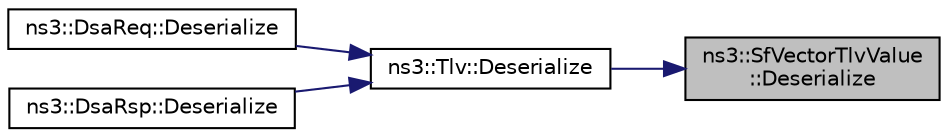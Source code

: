 digraph "ns3::SfVectorTlvValue::Deserialize"
{
 // LATEX_PDF_SIZE
  edge [fontname="Helvetica",fontsize="10",labelfontname="Helvetica",labelfontsize="10"];
  node [fontname="Helvetica",fontsize="10",shape=record];
  rankdir="RL";
  Node1 [label="ns3::SfVectorTlvValue\l::Deserialize",height=0.2,width=0.4,color="black", fillcolor="grey75", style="filled", fontcolor="black",tooltip="Deserialize from a buffer."];
  Node1 -> Node2 [dir="back",color="midnightblue",fontsize="10",style="solid",fontname="Helvetica"];
  Node2 [label="ns3::Tlv::Deserialize",height=0.2,width=0.4,color="black", fillcolor="white", style="filled",URL="$classns3_1_1_tlv.html#ab7f78a79bda165414feb774daf217fc2",tooltip=" "];
  Node2 -> Node3 [dir="back",color="midnightblue",fontsize="10",style="solid",fontname="Helvetica"];
  Node3 [label="ns3::DsaReq::Deserialize",height=0.2,width=0.4,color="black", fillcolor="white", style="filled",URL="$classns3_1_1_dsa_req.html#ac18b85e52155990af188369c18a162b5",tooltip=" "];
  Node2 -> Node4 [dir="back",color="midnightblue",fontsize="10",style="solid",fontname="Helvetica"];
  Node4 [label="ns3::DsaRsp::Deserialize",height=0.2,width=0.4,color="black", fillcolor="white", style="filled",URL="$classns3_1_1_dsa_rsp.html#a753b7a45c528a85350355733615535e3",tooltip=" "];
}
